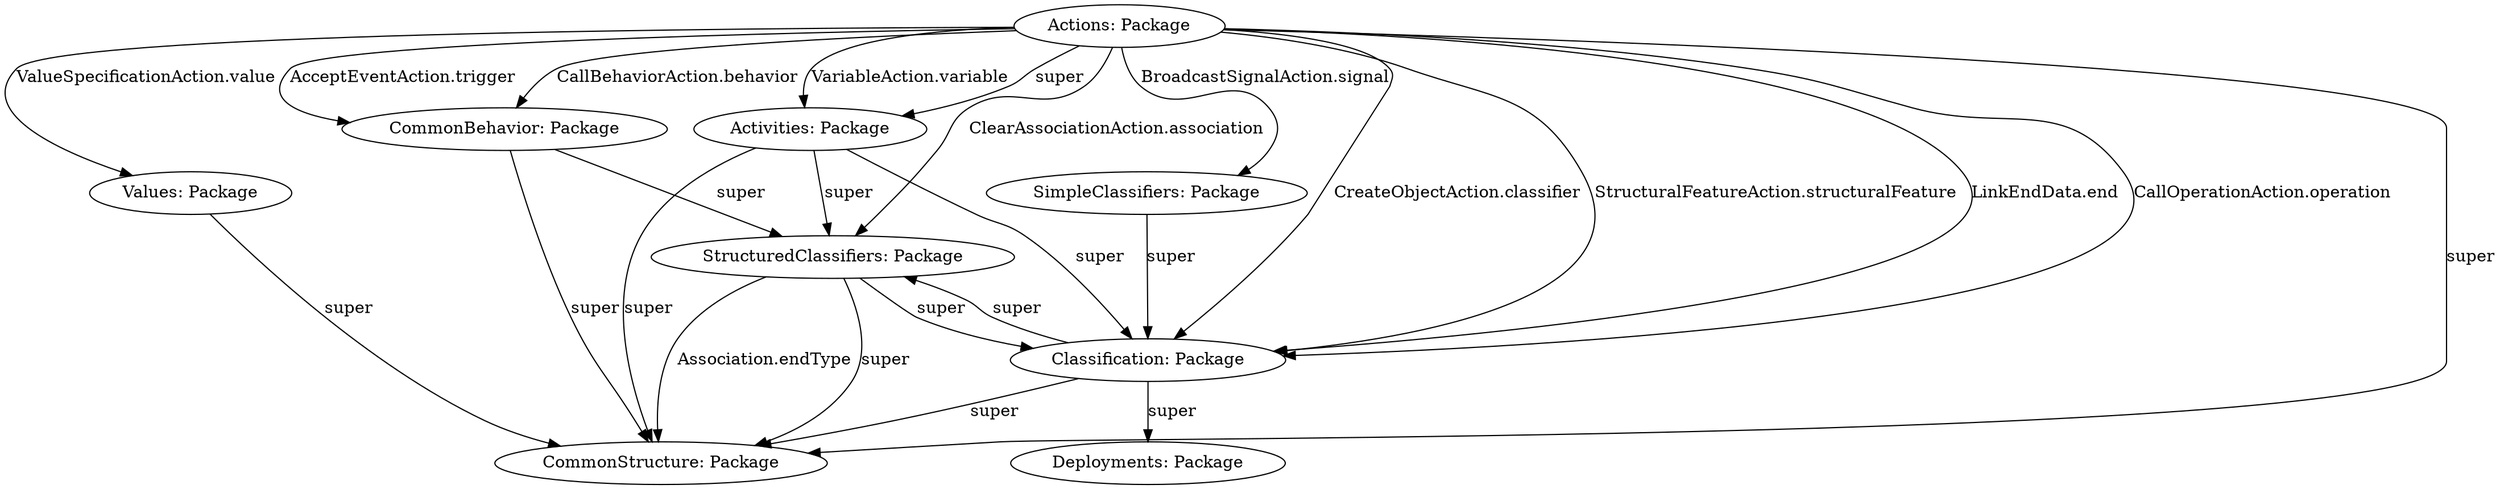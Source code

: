 digraph{
{style = filled
shape = box
}
"ID5a5024eb" [label= "Values: Package" style=solid fillcolor = white]
"ID79aa675b" [label= "StructuredClassifiers: Package" style=solid fillcolor = white]
"ID4708acc6" [label= "CommonBehavior: Package" style=solid fillcolor = white]
"ID2821da0a" [label= "Activities: Package" style=solid fillcolor = white]
"ID6c3830ed" [label= "Deployments: Package" style=solid fillcolor = white]
"ID46e32574" [label= "Classification: Package" style=solid fillcolor = white]
"ID597f2d3f" [label= "Actions: Package" style=solid fillcolor = white]
"ID308d8de8" [label= "SimpleClassifiers: Package" style=solid fillcolor = white]
"ID1a345c6c" [label= "CommonStructure: Package" style=solid fillcolor = white]
ID2821da0a -> ID46e32574 [label = "super" style = solid color = black ]
ID597f2d3f -> ID2821da0a [label = "VariableAction.variable" style = solid color = black ]
ID597f2d3f -> ID46e32574 [label = "CreateObjectAction.classifier" style = solid color = black ]
ID597f2d3f -> ID4708acc6 [label = "AcceptEventAction.trigger" style = solid color = black ]
ID308d8de8 -> ID46e32574 [label = "super" style = solid color = black ]
ID79aa675b -> ID46e32574 [label = "super" style = solid color = black ]
ID4708acc6 -> ID79aa675b [label = "super" style = solid color = black ]
ID597f2d3f -> ID79aa675b [label = "ClearAssociationAction.association" style = solid color = black ]
ID4708acc6 -> ID1a345c6c [label = "super" style = solid color = black ]
ID79aa675b -> ID1a345c6c [label = "Association.endType" style = solid color = black ]
ID79aa675b -> ID1a345c6c [label = "super" style = solid color = black ]
ID46e32574 -> ID1a345c6c [label = "super" style = solid color = black ]
ID46e32574 -> ID6c3830ed [label = "super" style = solid color = black ]
ID597f2d3f -> ID1a345c6c [label = "super" style = solid color = black ]
ID2821da0a -> ID79aa675b [label = "super" style = solid color = black ]
ID597f2d3f -> ID46e32574 [label = "StructuralFeatureAction.structuralFeature" style = solid color = black ]
ID597f2d3f -> ID46e32574 [label = "LinkEndData.end" style = solid color = black ]
ID597f2d3f -> ID2821da0a [label = "super" style = solid color = black ]
ID597f2d3f -> ID308d8de8 [label = "BroadcastSignalAction.signal" style = solid color = black ]
ID46e32574 -> ID79aa675b [label = "super" style = solid color = black ]
ID597f2d3f -> ID4708acc6 [label = "CallBehaviorAction.behavior" style = solid color = black ]
ID597f2d3f -> ID5a5024eb [label = "ValueSpecificationAction.value" style = solid color = black ]
ID5a5024eb -> ID1a345c6c [label = "super" style = solid color = black ]
ID2821da0a -> ID1a345c6c [label = "super" style = solid color = black ]
ID597f2d3f -> ID46e32574 [label = "CallOperationAction.operation" style = solid color = black ]
}